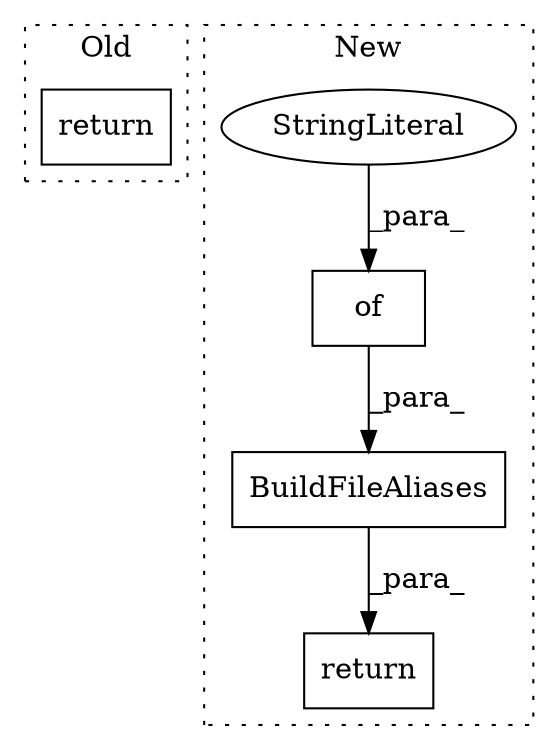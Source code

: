 digraph G {
subgraph cluster0 {
1 [label="return" a="41" s="571" l="7" shape="box"];
label = "Old";
style="dotted";
}
subgraph cluster1 {
2 [label="BuildFileAliases" a="32" s="567,619" l="17,1" shape="box"];
3 [label="return" a="41" s="536" l="7" shape="box"];
4 [label="of" a="32" s="588,618" l="3,1" shape="box"];
5 [label="StringLiteral" a="45" s="591" l="11" shape="ellipse"];
label = "New";
style="dotted";
}
2 -> 3 [label="_para_"];
4 -> 2 [label="_para_"];
5 -> 4 [label="_para_"];
}